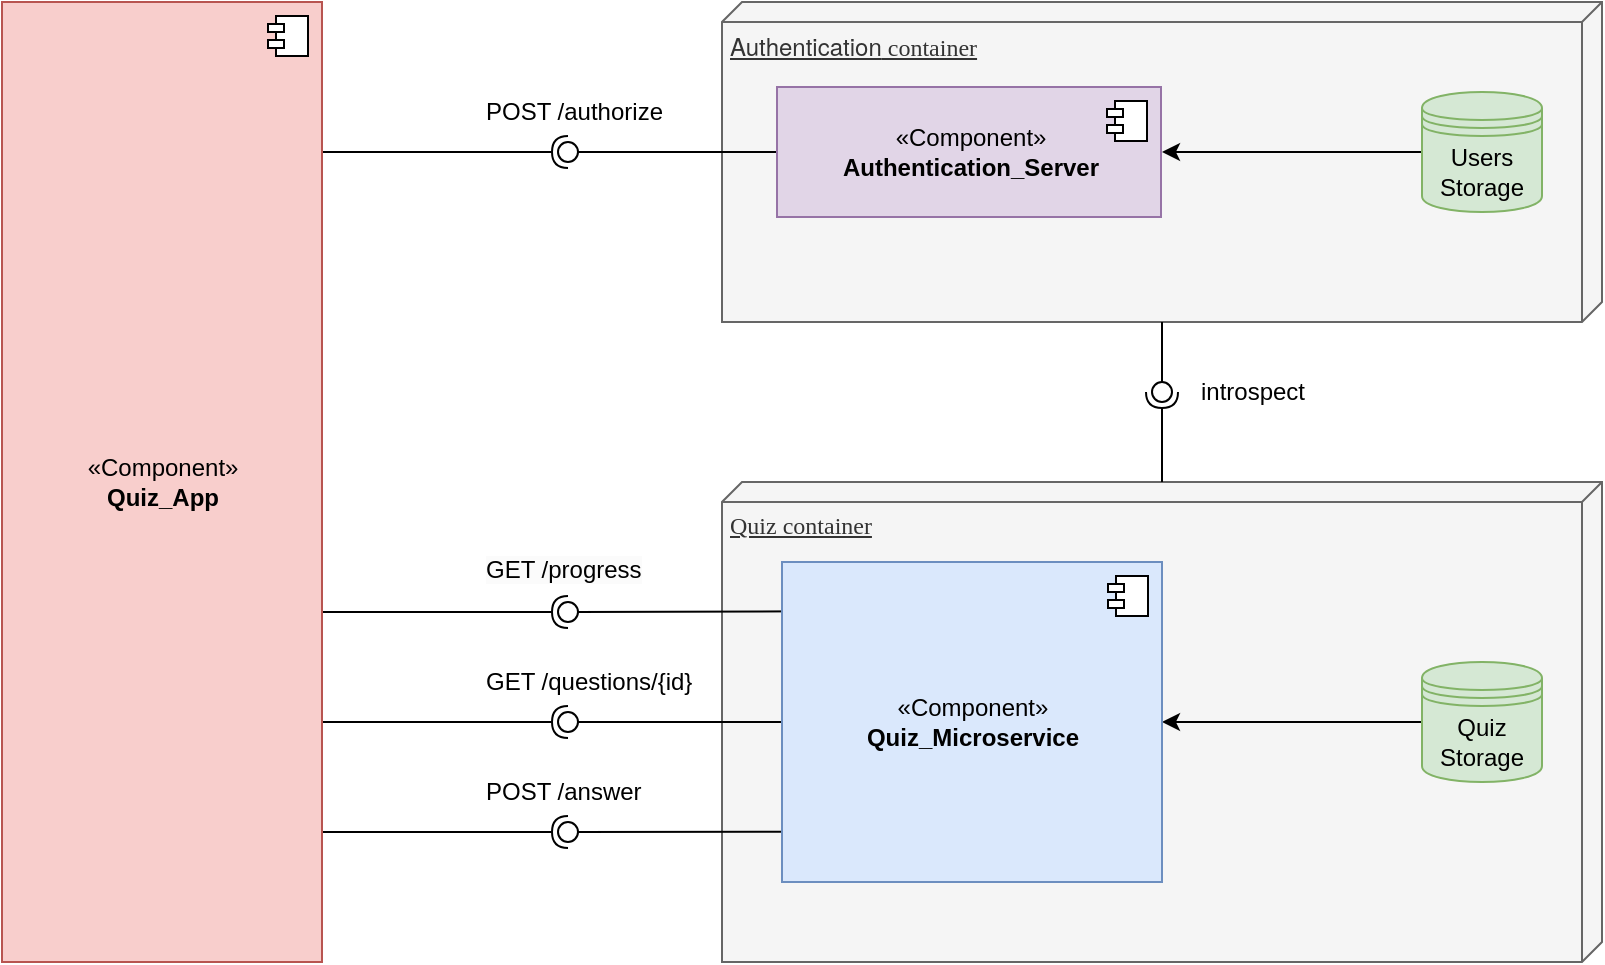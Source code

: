 <mxfile>
    <diagram name="Page-1" id="5f0bae14-7c28-e335-631c-24af17079c00">
        <mxGraphModel dx="1711" dy="801" grid="1" gridSize="10" guides="1" tooltips="1" connect="1" arrows="1" fold="1" page="1" pageScale="1" pageWidth="1100" pageHeight="850" background="none" math="0" shadow="0">
            <root>
                <mxCell id="0"/>
                <mxCell id="1" parent="0"/>
                <mxCell id="G2ULTDlsnIBk-afsIkmC-4" value="&lt;font style=&quot;font-size: 12px;&quot;&gt;&lt;span style=&quot;font-family: &amp;quot;Helvetica Neue&amp;quot;;&quot;&gt;Authentication&lt;/span&gt;&amp;nbsp;container&lt;/font&gt;" style="verticalAlign=top;align=left;spacingTop=8;spacingLeft=2;spacingRight=12;shape=cube;size=10;direction=south;fontStyle=4;html=1;rounded=0;shadow=0;comic=0;labelBackgroundColor=none;strokeWidth=1;fontFamily=Verdana;fontSize=12;fillColor=#f5f5f5;strokeColor=#666666;fontColor=#333333;" parent="1" vertex="1">
                    <mxGeometry x="600" y="80" width="440" height="160" as="geometry"/>
                </mxCell>
                <mxCell id="G2ULTDlsnIBk-afsIkmC-5" value="Quiz container" style="verticalAlign=top;align=left;spacingTop=8;spacingLeft=2;spacingRight=12;shape=cube;size=10;direction=south;fontStyle=4;html=1;rounded=0;shadow=0;comic=0;labelBackgroundColor=none;strokeWidth=1;fontFamily=Verdana;fontSize=12;fillColor=#f5f5f5;strokeColor=#666666;fontColor=#333333;" parent="1" vertex="1">
                    <mxGeometry x="600" y="320" width="440" height="240" as="geometry"/>
                </mxCell>
                <mxCell id="G2ULTDlsnIBk-afsIkmC-14" value="POST /authorize" style="text;html=1;align=left;verticalAlign=middle;resizable=0;points=[];autosize=1;strokeColor=none;fillColor=none;" parent="1" vertex="1">
                    <mxGeometry x="480" y="120" width="110" height="30" as="geometry"/>
                </mxCell>
                <mxCell id="G2ULTDlsnIBk-afsIkmC-27" value="" style="rounded=0;orthogonalLoop=1;jettySize=auto;html=1;endArrow=none;endFill=0;sketch=0;sourcePerimeterSpacing=0;targetPerimeterSpacing=0;" parent="1" target="G2ULTDlsnIBk-afsIkmC-29" edge="1" source="G2ULTDlsnIBk-afsIkmC-4">
                    <mxGeometry relative="1" as="geometry">
                        <mxPoint x="753" y="230" as="sourcePoint"/>
                        <mxPoint x="825" y="260" as="targetPoint"/>
                    </mxGeometry>
                </mxCell>
                <mxCell id="G2ULTDlsnIBk-afsIkmC-28" value="" style="rounded=0;orthogonalLoop=1;jettySize=auto;html=1;endArrow=halfCircle;endFill=0;entryX=0.5;entryY=0.5;endSize=6;strokeWidth=1;sketch=0;" parent="1" source="G2ULTDlsnIBk-afsIkmC-5" target="G2ULTDlsnIBk-afsIkmC-29" edge="1">
                    <mxGeometry relative="1" as="geometry">
                        <mxPoint x="753" y="310" as="sourcePoint"/>
                    </mxGeometry>
                </mxCell>
                <mxCell id="G2ULTDlsnIBk-afsIkmC-29" value="" style="ellipse;whiteSpace=wrap;html=1;align=center;aspect=fixed;resizable=0;points=[];outlineConnect=0;sketch=0;" parent="1" vertex="1">
                    <mxGeometry x="815" y="270" width="10" height="10" as="geometry"/>
                </mxCell>
                <mxCell id="G2ULTDlsnIBk-afsIkmC-30" value="introspect" style="text;html=1;align=center;verticalAlign=middle;resizable=0;points=[];autosize=1;strokeColor=none;fillColor=none;" parent="1" vertex="1">
                    <mxGeometry x="825" y="260" width="80" height="30" as="geometry"/>
                </mxCell>
                <mxCell id="G2ULTDlsnIBk-afsIkmC-35" style="edgeStyle=orthogonalEdgeStyle;rounded=0;orthogonalLoop=1;jettySize=auto;html=1;entryX=1;entryY=0.5;entryDx=0;entryDy=0;" parent="1" source="G2ULTDlsnIBk-afsIkmC-31" edge="1">
                    <mxGeometry relative="1" as="geometry">
                        <mxPoint x="820" y="155.0" as="targetPoint"/>
                    </mxGeometry>
                </mxCell>
                <mxCell id="G2ULTDlsnIBk-afsIkmC-31" value="Users&lt;br&gt;Storage" style="shape=datastore;whiteSpace=wrap;html=1;fillColor=#d5e8d4;strokeColor=#82b366;" parent="1" vertex="1">
                    <mxGeometry x="950" y="125" width="60" height="60" as="geometry"/>
                </mxCell>
                <mxCell id="G2ULTDlsnIBk-afsIkmC-38" style="edgeStyle=orthogonalEdgeStyle;rounded=0;orthogonalLoop=1;jettySize=auto;html=1;" parent="1" source="G2ULTDlsnIBk-afsIkmC-37" edge="1">
                    <mxGeometry relative="1" as="geometry">
                        <mxPoint x="820" y="440" as="targetPoint"/>
                    </mxGeometry>
                </mxCell>
                <mxCell id="G2ULTDlsnIBk-afsIkmC-37" value="Quiz Storage" style="shape=datastore;whiteSpace=wrap;html=1;fillColor=#d5e8d4;strokeColor=#82b366;" parent="1" vertex="1">
                    <mxGeometry x="950" y="410" width="60" height="60" as="geometry"/>
                </mxCell>
                <mxCell id="G2ULTDlsnIBk-afsIkmC-19" value="GET /questions/{id}" style="text;html=1;align=left;verticalAlign=middle;resizable=0;points=[];autosize=1;strokeColor=none;fillColor=none;" parent="1" vertex="1">
                    <mxGeometry x="480" y="405" width="130" height="30" as="geometry"/>
                </mxCell>
                <mxCell id="G2ULTDlsnIBk-afsIkmC-20" value="POST /answer" style="text;html=1;align=left;verticalAlign=middle;resizable=0;points=[];autosize=1;strokeColor=none;fillColor=none;" parent="1" vertex="1">
                    <mxGeometry x="480" y="460" width="100" height="30" as="geometry"/>
                </mxCell>
                <mxCell id="G2ULTDlsnIBk-afsIkmC-22" value="&lt;span style=&quot;color: rgb(0, 0, 0); font-family: Helvetica; font-size: 12px; font-style: normal; font-variant-ligatures: normal; font-variant-caps: normal; font-weight: 400; letter-spacing: normal; orphans: 2; text-indent: 0px; text-transform: none; widows: 2; word-spacing: 0px; -webkit-text-stroke-width: 0px; background-color: rgb(251, 251, 251); text-decoration-thickness: initial; text-decoration-style: initial; text-decoration-color: initial; float: none; display: inline !important;&quot;&gt;GET /progress&lt;/span&gt;" style="text;whiteSpace=wrap;html=1;align=left;" parent="1" vertex="1">
                    <mxGeometry x="480" y="350" width="110" height="30" as="geometry"/>
                </mxCell>
                <mxCell id="19" value="" style="group;rotation=-180;" vertex="1" connectable="0" parent="1">
                    <mxGeometry x="400" y="150" width="227.5" height="10" as="geometry"/>
                </mxCell>
                <mxCell id="12" value="" style="rounded=0;orthogonalLoop=1;jettySize=auto;html=1;endArrow=none;endFill=0;sketch=0;sourcePerimeterSpacing=0;targetPerimeterSpacing=0;fontSize=12;fontColor=#333333;exitX=1;exitY=0.132;exitDx=0;exitDy=0;exitPerimeter=0;" edge="1" parent="19" target="14">
                    <mxGeometry relative="1" as="geometry">
                        <mxPoint x="228" y="5" as="sourcePoint"/>
                    </mxGeometry>
                </mxCell>
                <mxCell id="13" value="" style="rounded=0;orthogonalLoop=1;jettySize=auto;html=1;endArrow=halfCircle;endFill=0;entryX=0.5;entryY=0.5;endSize=6;strokeWidth=1;sketch=0;fontSize=12;fontColor=#333333;exitX=0;exitY=0.3;exitDx=0;exitDy=0;" edge="1" parent="19" target="14">
                    <mxGeometry relative="1" as="geometry">
                        <mxPoint y="5" as="sourcePoint"/>
                    </mxGeometry>
                </mxCell>
                <mxCell id="14" value="" style="ellipse;whiteSpace=wrap;html=1;align=center;aspect=fixed;resizable=0;points=[];outlineConnect=0;sketch=0;fontSize=12;fontColor=#333333;rotation=-180;" vertex="1" parent="19">
                    <mxGeometry x="118" width="10" height="10" as="geometry"/>
                </mxCell>
                <mxCell id="21" value="" style="rounded=0;orthogonalLoop=1;jettySize=auto;html=1;endArrow=none;endFill=0;sketch=0;sourcePerimeterSpacing=0;targetPerimeterSpacing=0;fontSize=12;fontColor=#333333;exitX=0.083;exitY=0.154;exitDx=0;exitDy=0;exitPerimeter=0;" edge="1" parent="1" target="23">
                    <mxGeometry relative="1" as="geometry">
                        <mxPoint x="643.477" y="384.64" as="sourcePoint"/>
                    </mxGeometry>
                </mxCell>
                <mxCell id="22" value="" style="rounded=0;orthogonalLoop=1;jettySize=auto;html=1;endArrow=halfCircle;endFill=0;entryX=0.5;entryY=0.5;endSize=6;strokeWidth=1;sketch=0;fontSize=12;fontColor=#333333;exitX=0;exitY=0.3;exitDx=0;exitDy=0;" edge="1" parent="1" target="23">
                    <mxGeometry relative="1" as="geometry">
                        <mxPoint x="400" y="385" as="sourcePoint"/>
                    </mxGeometry>
                </mxCell>
                <mxCell id="23" value="" style="ellipse;whiteSpace=wrap;html=1;align=center;aspect=fixed;resizable=0;points=[];outlineConnect=0;sketch=0;fontSize=12;fontColor=#333333;rotation=-180;" vertex="1" parent="1">
                    <mxGeometry x="518" y="380" width="10" height="10" as="geometry"/>
                </mxCell>
                <mxCell id="25" value="" style="rounded=0;orthogonalLoop=1;jettySize=auto;html=1;endArrow=none;endFill=0;sketch=0;sourcePerimeterSpacing=0;targetPerimeterSpacing=0;fontSize=12;fontColor=#333333;exitX=0.082;exitY=0.5;exitDx=0;exitDy=0;exitPerimeter=0;" edge="1" parent="1" target="27">
                    <mxGeometry relative="1" as="geometry">
                        <mxPoint x="643.285" y="440" as="sourcePoint"/>
                    </mxGeometry>
                </mxCell>
                <mxCell id="26" value="" style="rounded=0;orthogonalLoop=1;jettySize=auto;html=1;endArrow=halfCircle;endFill=0;entryX=0.5;entryY=0.5;endSize=6;strokeWidth=1;sketch=0;fontSize=12;fontColor=#333333;exitX=0;exitY=0.3;exitDx=0;exitDy=0;" edge="1" parent="1" target="27">
                    <mxGeometry relative="1" as="geometry">
                        <mxPoint x="400" y="440" as="sourcePoint"/>
                    </mxGeometry>
                </mxCell>
                <mxCell id="27" value="" style="ellipse;whiteSpace=wrap;html=1;align=center;aspect=fixed;resizable=0;points=[];outlineConnect=0;sketch=0;fontSize=12;fontColor=#333333;rotation=-180;" vertex="1" parent="1">
                    <mxGeometry x="518" y="435" width="10" height="10" as="geometry"/>
                </mxCell>
                <mxCell id="29" value="" style="rounded=0;orthogonalLoop=1;jettySize=auto;html=1;endArrow=none;endFill=0;sketch=0;sourcePerimeterSpacing=0;targetPerimeterSpacing=0;fontSize=12;fontColor=#333333;exitX=0.083;exitY=0.843;exitDx=0;exitDy=0;exitPerimeter=0;" edge="1" parent="1" target="31">
                    <mxGeometry relative="1" as="geometry">
                        <mxPoint x="643.477" y="494.88" as="sourcePoint"/>
                    </mxGeometry>
                </mxCell>
                <mxCell id="30" value="" style="rounded=0;orthogonalLoop=1;jettySize=auto;html=1;endArrow=halfCircle;endFill=0;entryX=0.5;entryY=0.5;endSize=6;strokeWidth=1;sketch=0;fontSize=12;fontColor=#333333;exitX=0;exitY=0.3;exitDx=0;exitDy=0;" edge="1" parent="1" target="31">
                    <mxGeometry relative="1" as="geometry">
                        <mxPoint x="400" y="495" as="sourcePoint"/>
                    </mxGeometry>
                </mxCell>
                <mxCell id="31" value="" style="ellipse;whiteSpace=wrap;html=1;align=center;aspect=fixed;resizable=0;points=[];outlineConnect=0;sketch=0;fontSize=12;fontColor=#333333;rotation=-180;" vertex="1" parent="1">
                    <mxGeometry x="518" y="490" width="10" height="10" as="geometry"/>
                </mxCell>
                <mxCell id="34" value="«Component»&lt;br&gt;&lt;b&gt;Quiz_App&lt;/b&gt;" style="html=1;dropTarget=0;fontSize=12;fillColor=#f8cecc;strokeColor=#b85450;" vertex="1" parent="1">
                    <mxGeometry x="240" y="80" width="160" height="480" as="geometry"/>
                </mxCell>
                <mxCell id="35" value="" style="shape=module;jettyWidth=8;jettyHeight=4;fontSize=12;fontColor=#333333;" vertex="1" parent="34">
                    <mxGeometry x="1" width="20" height="20" relative="1" as="geometry">
                        <mxPoint x="-27" y="7" as="offset"/>
                    </mxGeometry>
                </mxCell>
                <mxCell id="38" value="«Component»&lt;br&gt;&lt;b&gt;Quiz_Microservice&lt;/b&gt;" style="html=1;dropTarget=0;fontSize=12;fillColor=#dae8fc;strokeColor=#6c8ebf;" vertex="1" parent="1">
                    <mxGeometry x="630" y="360" width="190" height="160" as="geometry"/>
                </mxCell>
                <mxCell id="39" value="" style="shape=module;jettyWidth=8;jettyHeight=4;fontSize=12;fontColor=#333333;" vertex="1" parent="38">
                    <mxGeometry x="1" width="20" height="20" relative="1" as="geometry">
                        <mxPoint x="-27" y="7" as="offset"/>
                    </mxGeometry>
                </mxCell>
                <mxCell id="44" value="«Component»&lt;br&gt;&lt;b&gt;Authentication_Server&lt;/b&gt;" style="html=1;dropTarget=0;fontSize=12;fillColor=#e1d5e7;strokeColor=#9673a6;" vertex="1" parent="1">
                    <mxGeometry x="627.5" y="122.5" width="192" height="65" as="geometry"/>
                </mxCell>
                <mxCell id="45" value="" style="shape=module;jettyWidth=8;jettyHeight=4;fontSize=12;fontColor=#333333;" vertex="1" parent="44">
                    <mxGeometry x="1" width="20" height="20" relative="1" as="geometry">
                        <mxPoint x="-27" y="7" as="offset"/>
                    </mxGeometry>
                </mxCell>
            </root>
        </mxGraphModel>
    </diagram>
</mxfile>